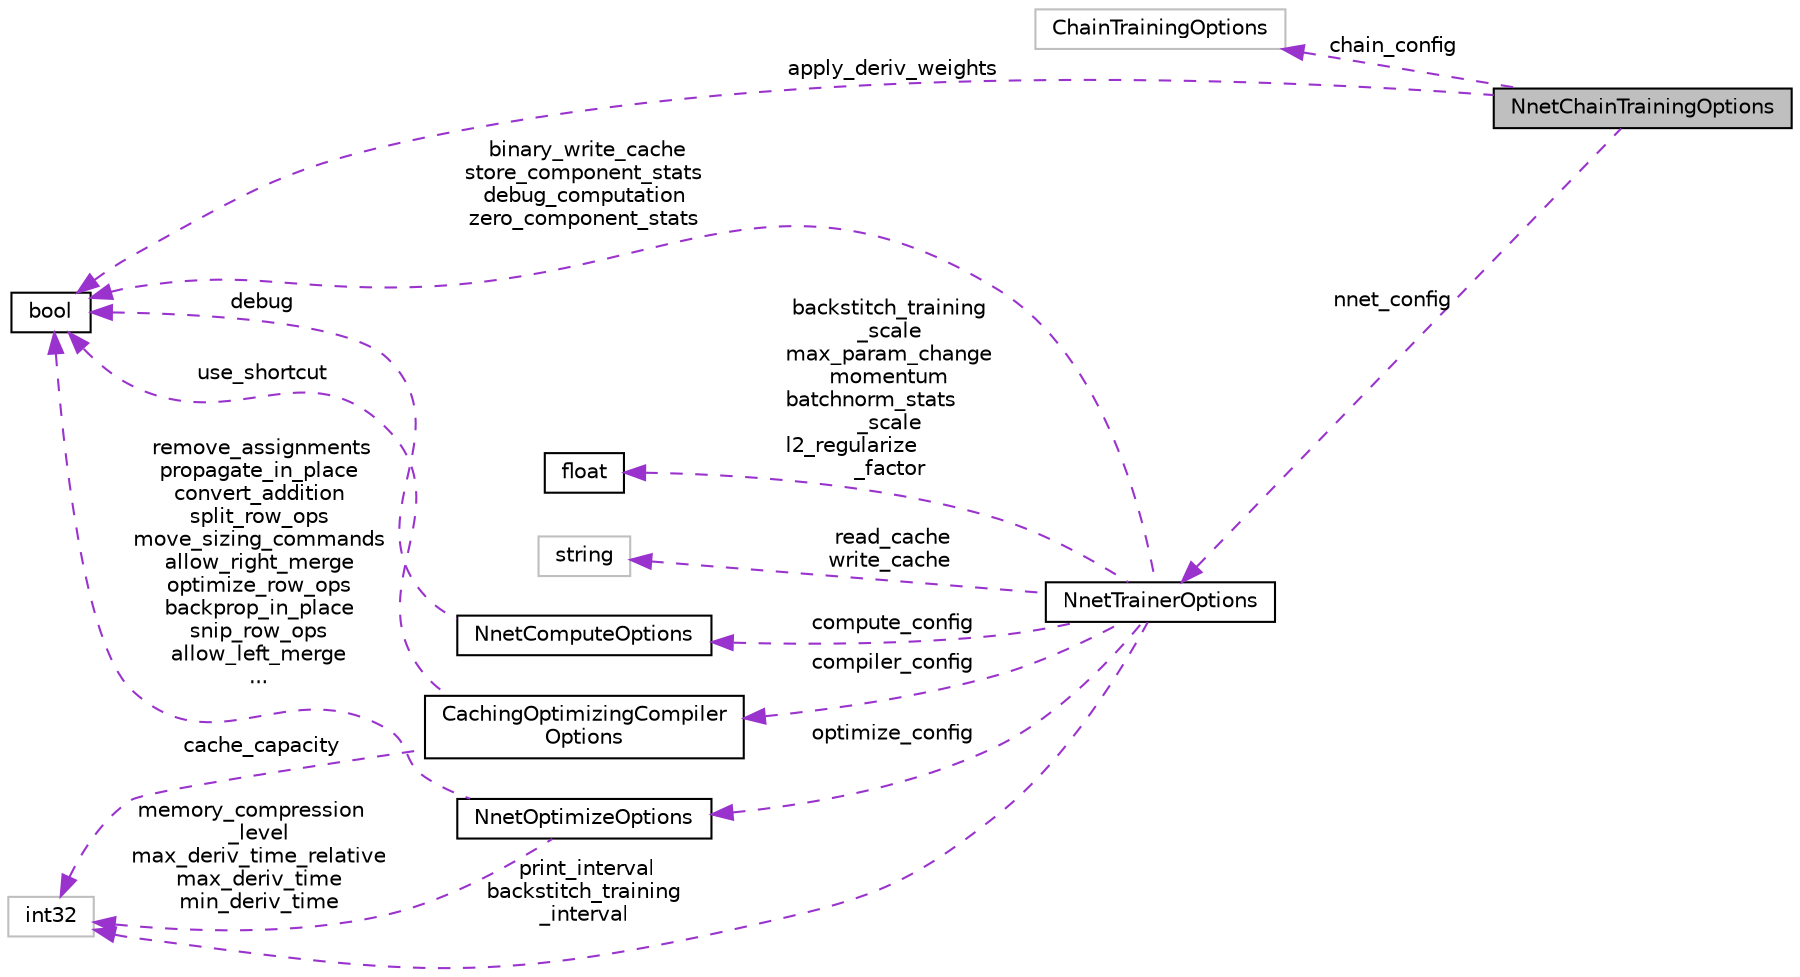digraph "NnetChainTrainingOptions"
{
  edge [fontname="Helvetica",fontsize="10",labelfontname="Helvetica",labelfontsize="10"];
  node [fontname="Helvetica",fontsize="10",shape=record];
  rankdir="LR";
  Node1 [label="NnetChainTrainingOptions",height=0.2,width=0.4,color="black", fillcolor="grey75", style="filled", fontcolor="black"];
  Node2 -> Node1 [dir="back",color="darkorchid3",fontsize="10",style="dashed",label=" chain_config" ,fontname="Helvetica"];
  Node2 [label="ChainTrainingOptions",height=0.2,width=0.4,color="grey75", fillcolor="white", style="filled"];
  Node3 -> Node1 [dir="back",color="darkorchid3",fontsize="10",style="dashed",label=" nnet_config" ,fontname="Helvetica"];
  Node3 [label="NnetTrainerOptions",height=0.2,width=0.4,color="black", fillcolor="white", style="filled",URL="$structkaldi_1_1nnet3_1_1NnetTrainerOptions.html"];
  Node4 -> Node3 [dir="back",color="darkorchid3",fontsize="10",style="dashed",label=" compute_config" ,fontname="Helvetica"];
  Node4 [label="NnetComputeOptions",height=0.2,width=0.4,color="black", fillcolor="white", style="filled",URL="$structkaldi_1_1nnet3_1_1NnetComputeOptions.html"];
  Node5 -> Node4 [dir="back",color="darkorchid3",fontsize="10",style="dashed",label=" debug" ,fontname="Helvetica"];
  Node5 [label="bool",height=0.2,width=0.4,color="black", fillcolor="white", style="filled",URL="$classbool.html"];
  Node6 -> Node3 [dir="back",color="darkorchid3",fontsize="10",style="dashed",label=" backstitch_training\l_scale\nmax_param_change\nmomentum\nbatchnorm_stats\l_scale\nl2_regularize\l_factor" ,fontname="Helvetica"];
  Node6 [label="float",height=0.2,width=0.4,color="black", fillcolor="white", style="filled",URL="$classfloat.html"];
  Node7 -> Node3 [dir="back",color="darkorchid3",fontsize="10",style="dashed",label=" read_cache\nwrite_cache" ,fontname="Helvetica"];
  Node7 [label="string",height=0.2,width=0.4,color="grey75", fillcolor="white", style="filled"];
  Node5 -> Node3 [dir="back",color="darkorchid3",fontsize="10",style="dashed",label=" binary_write_cache\nstore_component_stats\ndebug_computation\nzero_component_stats" ,fontname="Helvetica"];
  Node8 -> Node3 [dir="back",color="darkorchid3",fontsize="10",style="dashed",label=" compiler_config" ,fontname="Helvetica"];
  Node8 [label="CachingOptimizingCompiler\lOptions",height=0.2,width=0.4,color="black", fillcolor="white", style="filled",URL="$structkaldi_1_1nnet3_1_1CachingOptimizingCompilerOptions.html"];
  Node5 -> Node8 [dir="back",color="darkorchid3",fontsize="10",style="dashed",label=" use_shortcut" ,fontname="Helvetica"];
  Node9 -> Node8 [dir="back",color="darkorchid3",fontsize="10",style="dashed",label=" cache_capacity" ,fontname="Helvetica"];
  Node9 [label="int32",height=0.2,width=0.4,color="grey75", fillcolor="white", style="filled"];
  Node10 -> Node3 [dir="back",color="darkorchid3",fontsize="10",style="dashed",label=" optimize_config" ,fontname="Helvetica"];
  Node10 [label="NnetOptimizeOptions",height=0.2,width=0.4,color="black", fillcolor="white", style="filled",URL="$structkaldi_1_1nnet3_1_1NnetOptimizeOptions.html"];
  Node5 -> Node10 [dir="back",color="darkorchid3",fontsize="10",style="dashed",label=" remove_assignments\npropagate_in_place\nconvert_addition\nsplit_row_ops\nmove_sizing_commands\nallow_right_merge\noptimize_row_ops\nbackprop_in_place\nsnip_row_ops\nallow_left_merge\n..." ,fontname="Helvetica"];
  Node9 -> Node10 [dir="back",color="darkorchid3",fontsize="10",style="dashed",label=" memory_compression\l_level\nmax_deriv_time_relative\nmax_deriv_time\nmin_deriv_time" ,fontname="Helvetica"];
  Node9 -> Node3 [dir="back",color="darkorchid3",fontsize="10",style="dashed",label=" print_interval\nbackstitch_training\l_interval" ,fontname="Helvetica"];
  Node5 -> Node1 [dir="back",color="darkorchid3",fontsize="10",style="dashed",label=" apply_deriv_weights" ,fontname="Helvetica"];
}
